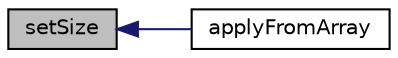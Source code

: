 digraph "setSize"
{
  edge [fontname="Helvetica",fontsize="10",labelfontname="Helvetica",labelfontsize="10"];
  node [fontname="Helvetica",fontsize="10",shape=record];
  rankdir="LR";
  Node204 [label="setSize",height=0.2,width=0.4,color="black", fillcolor="grey75", style="filled", fontcolor="black"];
  Node204 -> Node205 [dir="back",color="midnightblue",fontsize="10",style="solid",fontname="Helvetica"];
  Node205 [label="applyFromArray",height=0.2,width=0.4,color="black", fillcolor="white", style="filled",URL="$class_p_h_p_excel___style___font.html#adf38c8e6ab006ca15f50964882386acf"];
}
